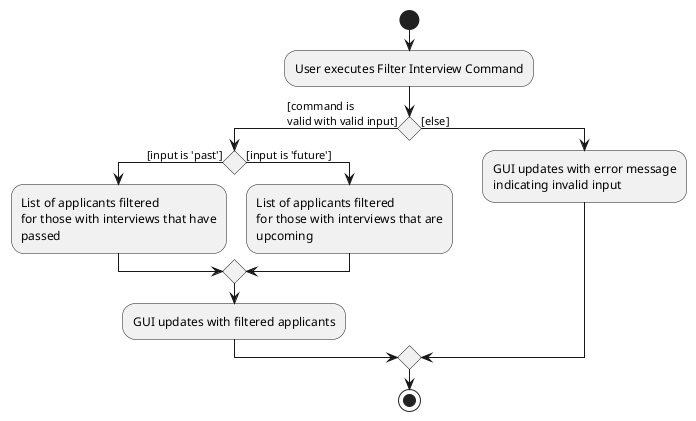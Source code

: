 @startuml
start
:User executes Filter Interview Command;

'Since the beta syntax does not support placing the condition outside the
'diamond we place it as the true branch instead.

if () then ([command is
valid with valid input])

    if () then ([input is 'past'])
    :List of applicants filtered
    for those with interviews that have
    passed;

    else ([input is 'future'])
    :List of applicants filtered
    for those with interviews that are
    upcoming;
    endif

    :GUI updates with filtered applicants;


else([else])
:GUI updates with error message
indicating invalid input;

endif
stop
@enduml
